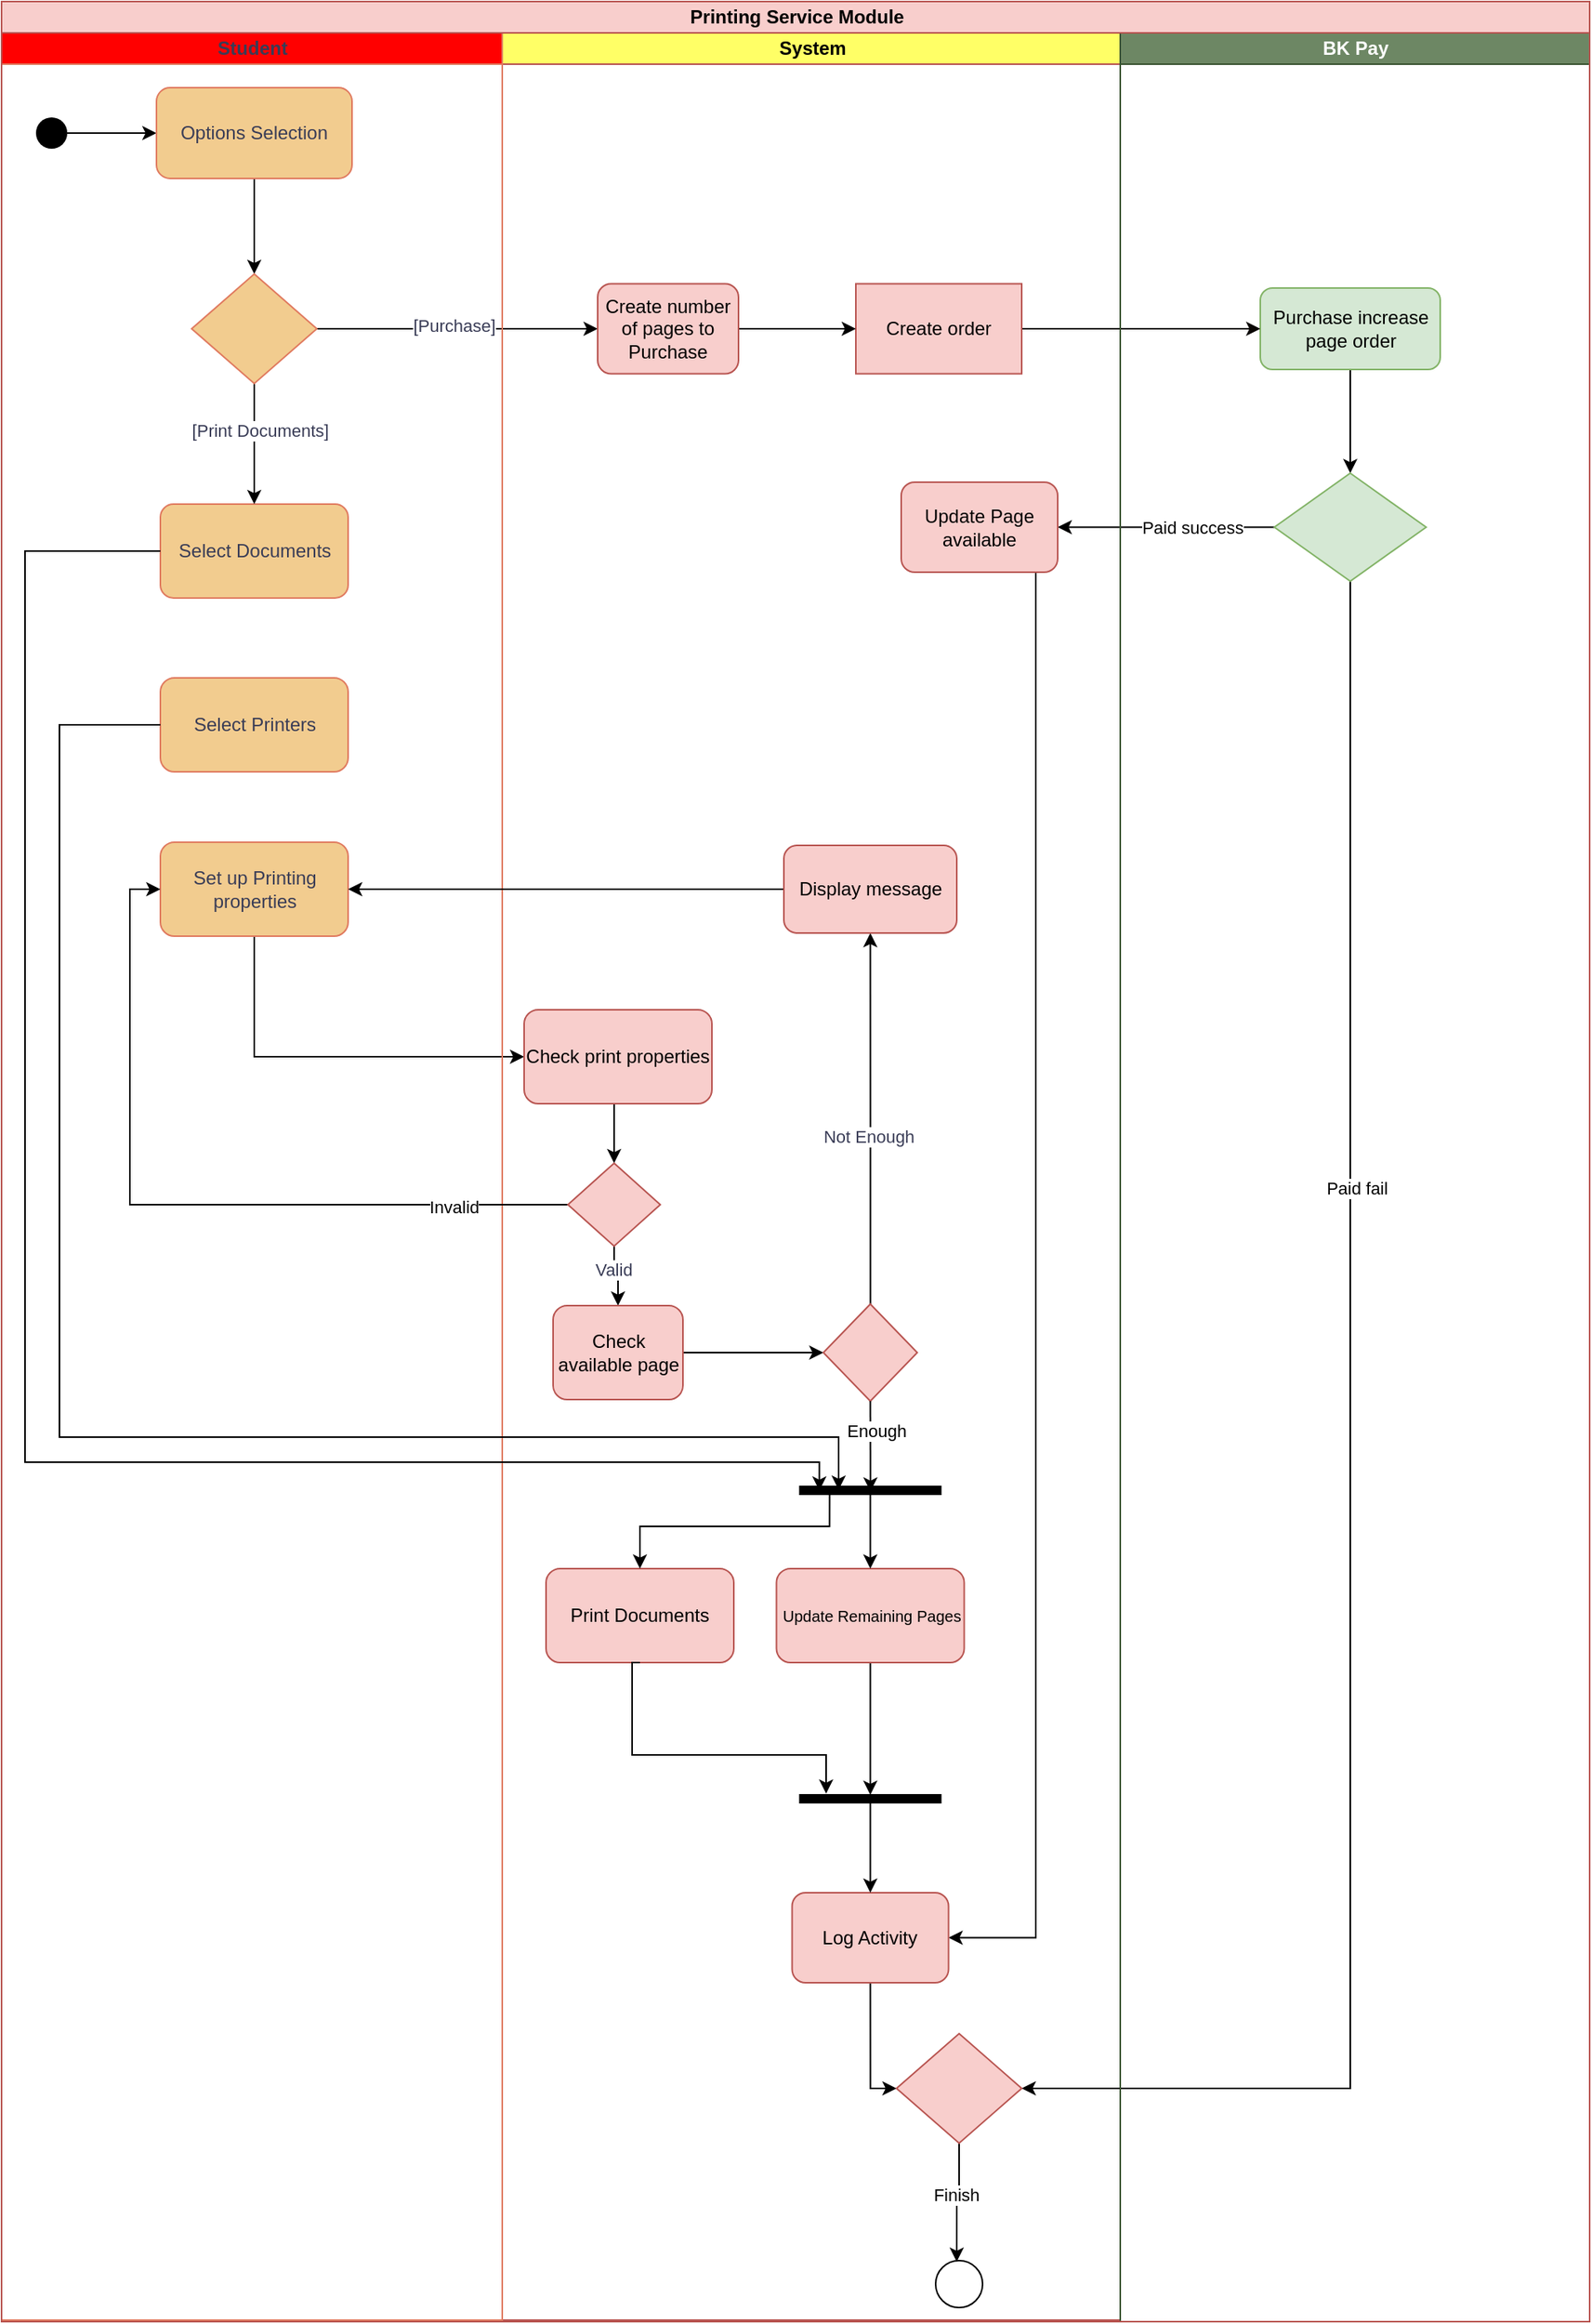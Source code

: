 <mxfile version="24.7.17">
  <diagram id="prtHgNgQTEPvFCAcTncT" name="Page-1">
    <mxGraphModel grid="0" page="1" gridSize="10" guides="1" tooltips="1" connect="1" arrows="1" fold="1" pageScale="1" pageWidth="1169" pageHeight="1654" math="0" shadow="0">
      <root>
        <mxCell id="0" />
        <mxCell id="1" parent="0" />
        <mxCell id="AN-kq-exyotqL5OQ-fnr-7" style="edgeStyle=orthogonalEdgeStyle;rounded=0;orthogonalLoop=1;jettySize=auto;html=1;entryX=0;entryY=0.5;entryDx=0;entryDy=0;" edge="1" parent="1" source="n9ktEe5yNUZy0bc-ptNR-20" target="n9ktEe5yNUZy0bc-ptNR-22">
          <mxGeometry relative="1" as="geometry" />
        </mxCell>
        <mxCell id="n9ktEe5yNUZy0bc-ptNR-20" value="" style="strokeWidth=2;html=1;shape=mxgraph.flowchart.start_2;whiteSpace=wrap;strokeColor=none;fontColor=#393C56;fillColor=#000000;" vertex="1" parent="1">
          <mxGeometry x="73" y="192" width="20" height="20" as="geometry" />
        </mxCell>
        <mxCell id="AN-kq-exyotqL5OQ-fnr-8" style="edgeStyle=orthogonalEdgeStyle;rounded=0;orthogonalLoop=1;jettySize=auto;html=1;entryX=0.5;entryY=0;entryDx=0;entryDy=0;" edge="1" parent="1" source="n9ktEe5yNUZy0bc-ptNR-22" target="n9ktEe5yNUZy0bc-ptNR-25">
          <mxGeometry relative="1" as="geometry" />
        </mxCell>
        <mxCell id="n9ktEe5yNUZy0bc-ptNR-22" value="Options Selection" style="rounded=1;whiteSpace=wrap;html=1;strokeColor=#E07A5F;fontColor=#393C56;fillColor=#F2CC8F;" vertex="1" parent="1">
          <mxGeometry x="150" y="173" width="125" height="58" as="geometry" />
        </mxCell>
        <mxCell id="n9ktEe5yNUZy0bc-ptNR-30" value="" style="edgeStyle=orthogonalEdgeStyle;rounded=0;orthogonalLoop=1;jettySize=auto;html=1;strokeColor=#000000;fontColor=#393C56;fillColor=#F2CC8F;strokeWidth=1;entryX=0;entryY=0.5;entryDx=0;entryDy=0;exitX=1;exitY=0.5;exitDx=0;exitDy=0;" edge="1" parent="1" source="n9ktEe5yNUZy0bc-ptNR-25" target="n9ktEe5yNUZy0bc-ptNR-29">
          <mxGeometry relative="1" as="geometry">
            <Array as="points">
              <mxPoint x="425" y="327" />
              <mxPoint x="425" y="327" />
            </Array>
          </mxGeometry>
        </mxCell>
        <mxCell id="n9ktEe5yNUZy0bc-ptNR-32" value="[Purchase]" style="edgeLabel;html=1;align=center;verticalAlign=middle;resizable=0;points=[];strokeColor=#E07A5F;fontColor=#393C56;fillColor=#F2CC8F;" connectable="0" vertex="1" parent="n9ktEe5yNUZy0bc-ptNR-30">
          <mxGeometry x="-0.532" relative="1" as="geometry">
            <mxPoint x="45" y="-2" as="offset" />
          </mxGeometry>
        </mxCell>
        <mxCell id="n9ktEe5yNUZy0bc-ptNR-27" value="Select Documents" style="rounded=1;whiteSpace=wrap;html=1;fillColor=#F2CC8F;strokeColor=#E07A5F;fontColor=#393C56;arcSize=14;" vertex="1" parent="1">
          <mxGeometry x="152.5" y="439" width="120" height="60" as="geometry" />
        </mxCell>
        <mxCell id="b3z0fCEWwH0nH7quRvht-16" style="edgeStyle=orthogonalEdgeStyle;rounded=0;orthogonalLoop=1;jettySize=auto;html=1;exitX=0.5;exitY=1;exitDx=0;exitDy=0;entryX=0;entryY=0.5;entryDx=0;entryDy=0;" edge="1" parent="1" source="n9ktEe5yNUZy0bc-ptNR-47" target="n9ktEe5yNUZy0bc-ptNR-88">
          <mxGeometry relative="1" as="geometry" />
        </mxCell>
        <mxCell id="n9ktEe5yNUZy0bc-ptNR-47" value="Set up Printing properties" style="rounded=1;whiteSpace=wrap;html=1;fillColor=#F2CC8F;strokeColor=#E07A5F;fontColor=#393C56;" vertex="1" parent="1">
          <mxGeometry x="152.5" y="655" width="120" height="60" as="geometry" />
        </mxCell>
        <mxCell id="n9ktEe5yNUZy0bc-ptNR-54" value="" style="edgeStyle=orthogonalEdgeStyle;rounded=0;orthogonalLoop=1;jettySize=auto;html=1;strokeColor=#000000;fontColor=#393C56;fillColor=#d5e8d4;strokeWidth=1;" edge="1" parent="1" source="n9ktEe5yNUZy0bc-ptNR-51" target="n9ktEe5yNUZy0bc-ptNR-53">
          <mxGeometry relative="1" as="geometry" />
        </mxCell>
        <mxCell id="n9ktEe5yNUZy0bc-ptNR-51" value="Purchase increase page order" style="rounded=1;whiteSpace=wrap;html=1;strokeColor=#82b366;fillColor=#d5e8d4;movable=1;resizable=1;rotatable=1;deletable=1;editable=1;locked=0;connectable=1;" vertex="1" parent="1">
          <mxGeometry x="855.5" y="301" width="115" height="52" as="geometry" />
        </mxCell>
        <mxCell id="n9ktEe5yNUZy0bc-ptNR-52" value="" style="edgeStyle=orthogonalEdgeStyle;rounded=0;orthogonalLoop=1;jettySize=auto;html=1;strokeColor=#0A0604;fontColor=#393C56;fillColor=#f8cecc;entryX=0;entryY=0.5;entryDx=0;entryDy=0;strokeWidth=1;exitX=1;exitY=0.5;exitDx=0;exitDy=0;" edge="1" parent="1" source="n9ktEe5yNUZy0bc-ptNR-39" target="n9ktEe5yNUZy0bc-ptNR-51">
          <mxGeometry relative="1" as="geometry">
            <mxPoint x="584" y="383" as="sourcePoint" />
          </mxGeometry>
        </mxCell>
        <mxCell id="b3z0fCEWwH0nH7quRvht-1" style="edgeStyle=orthogonalEdgeStyle;rounded=0;orthogonalLoop=1;jettySize=auto;html=1;exitX=0;exitY=0.5;exitDx=0;exitDy=0;entryX=1;entryY=0.5;entryDx=0;entryDy=0;" edge="1" parent="1" source="n9ktEe5yNUZy0bc-ptNR-53" target="n9ktEe5yNUZy0bc-ptNR-57">
          <mxGeometry relative="1" as="geometry" />
        </mxCell>
        <mxCell id="b3z0fCEWwH0nH7quRvht-2" value="Paid success" style="edgeLabel;html=1;align=center;verticalAlign=middle;resizable=0;points=[];" vertex="1" connectable="0" parent="b3z0fCEWwH0nH7quRvht-1">
          <mxGeometry x="-0.05" relative="1" as="geometry">
            <mxPoint x="13" as="offset" />
          </mxGeometry>
        </mxCell>
        <mxCell id="b3z0fCEWwH0nH7quRvht-40" style="edgeStyle=orthogonalEdgeStyle;rounded=0;orthogonalLoop=1;jettySize=auto;html=1;exitX=0.5;exitY=1;exitDx=0;exitDy=0;entryX=1;entryY=0.5;entryDx=0;entryDy=0;" edge="1" parent="1" source="n9ktEe5yNUZy0bc-ptNR-53" target="n9ktEe5yNUZy0bc-ptNR-129">
          <mxGeometry relative="1" as="geometry" />
        </mxCell>
        <mxCell id="b3z0fCEWwH0nH7quRvht-41" value="Paid fail" style="edgeLabel;html=1;align=center;verticalAlign=middle;resizable=0;points=[];" connectable="0" vertex="1" parent="b3z0fCEWwH0nH7quRvht-40">
          <mxGeometry x="-0.339" y="4" relative="1" as="geometry">
            <mxPoint as="offset" />
          </mxGeometry>
        </mxCell>
        <mxCell id="n9ktEe5yNUZy0bc-ptNR-53" value="" style="rhombus;whiteSpace=wrap;html=1;strokeColor=#82b366;fillColor=#d5e8d4;" vertex="1" parent="1">
          <mxGeometry x="864.5" y="419.25" width="97" height="69" as="geometry" />
        </mxCell>
        <mxCell id="n9ktEe5yNUZy0bc-ptNR-9" value="System" style="swimlane;startSize=20;html=1;labelBackgroundColor=none;fillColor=#FFFF66;strokeColor=#b85450;movable=0;resizable=0;rotatable=0;deletable=0;editable=0;locked=1;connectable=0;" vertex="1" parent="1">
          <mxGeometry x="371" y="138" width="395" height="1461" as="geometry" />
        </mxCell>
        <mxCell id="n9ktEe5yNUZy0bc-ptNR-10" value="BK Pay" style="swimlane;startSize=20;html=1;labelBackgroundColor=none;fillColor=#6d8764;strokeColor=#3A5431;fontColor=#ffffff;movable=1;resizable=1;rotatable=1;deletable=1;editable=1;locked=0;connectable=1;" vertex="1" parent="1">
          <mxGeometry x="766" y="138" width="300" height="1462" as="geometry" />
        </mxCell>
        <mxCell id="n9ktEe5yNUZy0bc-ptNR-8" value="Student" style="swimlane;startSize=20;html=1;labelBackgroundColor=none;fillColor=#FF0000;strokeColor=#E07A5F;fontColor=#393C56;movable=0;resizable=0;rotatable=0;deletable=0;editable=0;locked=1;connectable=0;" vertex="1" parent="1">
          <mxGeometry x="51" y="138" width="320" height="1461" as="geometry" />
        </mxCell>
        <mxCell id="n9ktEe5yNUZy0bc-ptNR-7" value="Printing Service Module" style="swimlane;childLayout=stackLayout;resizeParent=1;resizeParentMax=0;startSize=20;html=1;labelBackgroundColor=none;fillColor=#f8cecc;strokeColor=#b85450;movable=0;resizable=0;rotatable=0;deletable=0;editable=0;locked=1;connectable=0;container=0;" vertex="1" parent="1">
          <mxGeometry x="51" y="118" width="1015" height="1482" as="geometry" />
        </mxCell>
        <mxCell id="b3z0fCEWwH0nH7quRvht-6" style="edgeStyle=orthogonalEdgeStyle;rounded=0;orthogonalLoop=1;jettySize=auto;html=1;exitX=0.5;exitY=1;exitDx=0;exitDy=0;entryX=1;entryY=0.5;entryDx=0;entryDy=0;" edge="1" parent="1" source="n9ktEe5yNUZy0bc-ptNR-57" target="n9ktEe5yNUZy0bc-ptNR-82">
          <mxGeometry relative="1" as="geometry">
            <Array as="points">
              <mxPoint x="712" y="483" />
              <mxPoint x="712" y="1355" />
            </Array>
          </mxGeometry>
        </mxCell>
        <mxCell id="n9ktEe5yNUZy0bc-ptNR-57" value="Update Page available" style="rounded=1;whiteSpace=wrap;html=1;strokeColor=#b85450;fillColor=#f8cecc;movable=1;resizable=1;rotatable=1;deletable=1;editable=1;locked=0;connectable=1;" vertex="1" parent="1">
          <mxGeometry x="626" y="425" width="100" height="57.5" as="geometry" />
        </mxCell>
        <mxCell id="n9ktEe5yNUZy0bc-ptNR-39" value="Create order" style="rounded=0;whiteSpace=wrap;html=1;strokeColor=#b85450;fillColor=#f8cecc;movable=1;resizable=1;rotatable=1;deletable=1;editable=1;locked=0;connectable=1;" vertex="1" parent="1">
          <mxGeometry x="597" y="298.25" width="106" height="57.5" as="geometry" />
        </mxCell>
        <mxCell id="n9ktEe5yNUZy0bc-ptNR-40" value="" style="edgeStyle=orthogonalEdgeStyle;rounded=0;orthogonalLoop=1;jettySize=auto;html=1;strokeColor=#000000;fontColor=#393C56;fillColor=#F2CC8F;strokeWidth=1;" edge="1" parent="1" source="n9ktEe5yNUZy0bc-ptNR-29" target="n9ktEe5yNUZy0bc-ptNR-39">
          <mxGeometry relative="1" as="geometry" />
        </mxCell>
        <mxCell id="n9ktEe5yNUZy0bc-ptNR-29" value="Create number of pages to Purchase" style="rounded=1;whiteSpace=wrap;html=1;fillColor=#f8cecc;strokeColor=#b85450;movable=1;resizable=1;rotatable=1;deletable=1;editable=1;locked=0;connectable=1;" vertex="1" parent="1">
          <mxGeometry x="432" y="298.25" width="90" height="57.5" as="geometry" />
        </mxCell>
        <mxCell id="b3z0fCEWwH0nH7quRvht-13" style="edgeStyle=orthogonalEdgeStyle;rounded=0;orthogonalLoop=1;jettySize=auto;html=1;exitX=0.5;exitY=1;exitDx=0;exitDy=0;entryX=0;entryY=0.5;entryDx=0;entryDy=0;" edge="1" parent="1" source="n9ktEe5yNUZy0bc-ptNR-82" target="n9ktEe5yNUZy0bc-ptNR-129">
          <mxGeometry relative="1" as="geometry">
            <Array as="points">
              <mxPoint x="606" y="1451" />
            </Array>
          </mxGeometry>
        </mxCell>
        <mxCell id="n9ktEe5yNUZy0bc-ptNR-82" value="Log Activity" style="rounded=1;whiteSpace=wrap;html=1;strokeColor=#b85450;fillColor=#f8cecc;movable=1;resizable=1;rotatable=1;deletable=1;editable=1;locked=0;connectable=1;" vertex="1" parent="1">
          <mxGeometry x="556.25" y="1326" width="100" height="57.5" as="geometry" />
        </mxCell>
        <mxCell id="b3z0fCEWwH0nH7quRvht-20" style="edgeStyle=orthogonalEdgeStyle;rounded=0;orthogonalLoop=1;jettySize=auto;html=1;exitX=0.5;exitY=1;exitDx=0;exitDy=0;entryX=0.5;entryY=0;entryDx=0;entryDy=0;" edge="1" parent="1" source="n9ktEe5yNUZy0bc-ptNR-88" target="n9ktEe5yNUZy0bc-ptNR-90">
          <mxGeometry relative="1" as="geometry" />
        </mxCell>
        <mxCell id="n9ktEe5yNUZy0bc-ptNR-88" value="Check print properties" style="whiteSpace=wrap;html=1;fillColor=#f8cecc;strokeColor=#b85450;rounded=1;" vertex="1" parent="1">
          <mxGeometry x="385" y="762" width="120" height="60" as="geometry" />
        </mxCell>
        <mxCell id="AN-kq-exyotqL5OQ-fnr-16" value="" style="edgeStyle=orthogonalEdgeStyle;rounded=0;orthogonalLoop=1;jettySize=auto;html=1;" edge="1" parent="1" source="n9ktEe5yNUZy0bc-ptNR-90" target="n9ktEe5yNUZy0bc-ptNR-104">
          <mxGeometry relative="1" as="geometry" />
        </mxCell>
        <mxCell id="AN-kq-exyotqL5OQ-fnr-17" value="&lt;span style=&quot;color: rgb(57, 60, 86);&quot;&gt;Valid&lt;/span&gt;" style="edgeLabel;html=1;align=center;verticalAlign=middle;resizable=0;points=[];" connectable="0" vertex="1" parent="AN-kq-exyotqL5OQ-fnr-16">
          <mxGeometry x="-0.4" y="4" relative="1" as="geometry">
            <mxPoint x="-5" y="3" as="offset" />
          </mxGeometry>
        </mxCell>
        <mxCell id="b3z0fCEWwH0nH7quRvht-15" style="edgeStyle=orthogonalEdgeStyle;rounded=0;orthogonalLoop=1;jettySize=auto;html=1;exitX=0;exitY=0.5;exitDx=0;exitDy=0;entryX=0;entryY=0.5;entryDx=0;entryDy=0;" edge="1" parent="1" source="n9ktEe5yNUZy0bc-ptNR-90" target="n9ktEe5yNUZy0bc-ptNR-47">
          <mxGeometry relative="1" as="geometry">
            <Array as="points">
              <mxPoint x="133" y="887" />
              <mxPoint x="133" y="685" />
            </Array>
          </mxGeometry>
        </mxCell>
        <mxCell id="b3z0fCEWwH0nH7quRvht-18" value="Invalid" style="edgeLabel;html=1;align=center;verticalAlign=middle;resizable=0;points=[];" connectable="0" vertex="1" parent="b3z0fCEWwH0nH7quRvht-15">
          <mxGeometry x="-0.708" y="1" relative="1" as="geometry">
            <mxPoint as="offset" />
          </mxGeometry>
        </mxCell>
        <mxCell id="n9ktEe5yNUZy0bc-ptNR-90" value="" style="rhombus;whiteSpace=wrap;html=1;strokeColor=#b85450;fillColor=#f8cecc;" vertex="1" parent="1">
          <mxGeometry x="413" y="860" width="59" height="53" as="geometry" />
        </mxCell>
        <mxCell id="b3z0fCEWwH0nH7quRvht-12" value="" style="edgeStyle=orthogonalEdgeStyle;rounded=0;orthogonalLoop=1;jettySize=auto;html=1;" edge="1" parent="1" source="n9ktEe5yNUZy0bc-ptNR-104" target="n9ktEe5yNUZy0bc-ptNR-107">
          <mxGeometry relative="1" as="geometry" />
        </mxCell>
        <mxCell id="n9ktEe5yNUZy0bc-ptNR-110" value="" style="edgeStyle=orthogonalEdgeStyle;rounded=0;orthogonalLoop=1;jettySize=auto;html=1;strokeColor=#000000;fontColor=#393C56;fillColor=#f8cecc;strokeWidth=1;" edge="1" parent="1" source="n9ktEe5yNUZy0bc-ptNR-107" target="n9ktEe5yNUZy0bc-ptNR-109">
          <mxGeometry relative="1" as="geometry" />
        </mxCell>
        <mxCell id="n9ktEe5yNUZy0bc-ptNR-112" value="Not Enough" style="edgeLabel;html=1;align=center;verticalAlign=middle;resizable=0;points=[];strokeColor=#E07A5F;fontColor=#393C56;fillColor=#F2CC8F;" connectable="0" vertex="1" parent="n9ktEe5yNUZy0bc-ptNR-110">
          <mxGeometry x="-0.098" y="2" relative="1" as="geometry">
            <mxPoint as="offset" />
          </mxGeometry>
        </mxCell>
        <mxCell id="n9ktEe5yNUZy0bc-ptNR-107" value="" style="rhombus;whiteSpace=wrap;html=1;strokeColor=#b85450;fillColor=#f8cecc;" vertex="1" parent="1">
          <mxGeometry x="576.25" y="950" width="60" height="62" as="geometry" />
        </mxCell>
        <mxCell id="b3z0fCEWwH0nH7quRvht-17" style="edgeStyle=orthogonalEdgeStyle;rounded=0;orthogonalLoop=1;jettySize=auto;html=1;exitX=0;exitY=0.5;exitDx=0;exitDy=0;entryX=1;entryY=0.5;entryDx=0;entryDy=0;" edge="1" parent="1" source="n9ktEe5yNUZy0bc-ptNR-109" target="n9ktEe5yNUZy0bc-ptNR-47">
          <mxGeometry relative="1" as="geometry" />
        </mxCell>
        <mxCell id="n9ktEe5yNUZy0bc-ptNR-109" value="Display message" style="rounded=1;whiteSpace=wrap;html=1;fillColor=#f8cecc;strokeColor=#b85450;" vertex="1" parent="1">
          <mxGeometry x="551" y="657" width="110.5" height="56" as="geometry" />
        </mxCell>
        <mxCell id="AN-kq-exyotqL5OQ-fnr-18" style="edgeStyle=orthogonalEdgeStyle;rounded=0;orthogonalLoop=1;jettySize=auto;html=1;entryX=0.476;entryY=0.277;entryDx=0;entryDy=0;entryPerimeter=0;" edge="1" parent="1" source="n9ktEe5yNUZy0bc-ptNR-129" target="n9ktEe5yNUZy0bc-ptNR-130">
          <mxGeometry relative="1" as="geometry" />
        </mxCell>
        <mxCell id="b3z0fCEWwH0nH7quRvht-19" value="Finish" style="edgeLabel;html=1;align=center;verticalAlign=middle;resizable=0;points=[];" vertex="1" connectable="0" parent="AN-kq-exyotqL5OQ-fnr-18">
          <mxGeometry x="-0.158" y="-2" relative="1" as="geometry">
            <mxPoint as="offset" />
          </mxGeometry>
        </mxCell>
        <mxCell id="n9ktEe5yNUZy0bc-ptNR-129" value="" style="rhombus;whiteSpace=wrap;html=1;strokeColor=#b85450;fillColor=#f8cecc;" vertex="1" parent="1">
          <mxGeometry x="623" y="1416" width="80" height="70" as="geometry" />
        </mxCell>
        <mxCell id="n9ktEe5yNUZy0bc-ptNR-113" value="Print Documents" style="rounded=1;whiteSpace=wrap;html=1;fillColor=#f8cecc;strokeColor=#b85450;" vertex="1" parent="1">
          <mxGeometry x="399" y="1119" width="120" height="60" as="geometry" />
        </mxCell>
        <mxCell id="n9ktEe5yNUZy0bc-ptNR-130" value="" style="ellipse;whiteSpace=wrap;html=1;aspect=fixed;strokeColor=default;fillColor=none;gradientColor=none;fillStyle=auto;perimeterSpacing=17;shadow=0;" vertex="1" parent="1">
          <mxGeometry x="648" y="1561" width="30" height="30" as="geometry" />
        </mxCell>
        <mxCell id="AN-kq-exyotqL5OQ-fnr-9" style="edgeStyle=orthogonalEdgeStyle;rounded=0;orthogonalLoop=1;jettySize=auto;html=1;entryX=0.5;entryY=0;entryDx=0;entryDy=0;" edge="1" parent="1" source="n9ktEe5yNUZy0bc-ptNR-25" target="n9ktEe5yNUZy0bc-ptNR-27">
          <mxGeometry relative="1" as="geometry" />
        </mxCell>
        <mxCell id="AN-kq-exyotqL5OQ-fnr-10" value="&lt;span style=&quot;color: rgb(57, 60, 86);&quot;&gt;[Print Documents]&lt;/span&gt;" style="edgeLabel;html=1;align=center;verticalAlign=middle;resizable=0;points=[];" connectable="0" vertex="1" parent="AN-kq-exyotqL5OQ-fnr-9">
          <mxGeometry x="-0.187" y="4" relative="1" as="geometry">
            <mxPoint x="-1" y="-2" as="offset" />
          </mxGeometry>
        </mxCell>
        <mxCell id="n9ktEe5yNUZy0bc-ptNR-25" value="" style="rhombus;whiteSpace=wrap;html=1;strokeColor=#E07A5F;fontColor=#393C56;fillColor=#F2CC8F;" vertex="1" parent="1">
          <mxGeometry x="172.5" y="292" width="80" height="70" as="geometry" />
        </mxCell>
        <mxCell id="b3z0fCEWwH0nH7quRvht-38" value="" style="edgeStyle=orthogonalEdgeStyle;rounded=0;orthogonalLoop=1;jettySize=auto;html=1;" edge="1" parent="1" source="66kOjhKlg9QzN3IeVTge-13" target="b3z0fCEWwH0nH7quRvht-26">
          <mxGeometry relative="1" as="geometry" />
        </mxCell>
        <mxCell id="66kOjhKlg9QzN3IeVTge-13" value="&lt;p style=&quot;line-height: 100%;&quot;&gt;&lt;font style=&quot;font-size: 10px;&quot;&gt;&amp;nbsp;Update Remaining Pages&lt;/font&gt;&lt;/p&gt;" style="rounded=1;whiteSpace=wrap;html=1;fontFamily=Helvetica;fontSize=11;labelBackgroundColor=none;fillColor=#f8cecc;strokeColor=#b85450;verticalAlign=middle;" vertex="1" parent="1">
          <mxGeometry x="546.25" y="1119" width="120" height="60" as="geometry" />
        </mxCell>
        <mxCell id="n9ktEe5yNUZy0bc-ptNR-45" value="Select Printers" style="rounded=1;whiteSpace=wrap;html=1;fillColor=#F2CC8F;strokeColor=#E07A5F;fontColor=#393C56;" vertex="1" parent="1">
          <mxGeometry x="152.5" y="550" width="120" height="60" as="geometry" />
        </mxCell>
        <mxCell id="n9ktEe5yNUZy0bc-ptNR-104" value="Check available page" style="rounded=1;whiteSpace=wrap;html=1;fillColor=#f8cecc;strokeColor=#b85450;" vertex="1" parent="1">
          <mxGeometry x="403.5" y="951" width="83" height="60" as="geometry" />
        </mxCell>
        <mxCell id="b3z0fCEWwH0nH7quRvht-29" style="edgeStyle=orthogonalEdgeStyle;rounded=0;orthogonalLoop=1;jettySize=auto;html=1;entryX=0.5;entryY=0;entryDx=0;entryDy=0;exitX=0.648;exitY=0.789;exitDx=0;exitDy=0;exitPerimeter=0;" edge="1" parent="1" source="HC6WTdqTUnvUWUWs_5I_-8" target="n9ktEe5yNUZy0bc-ptNR-113">
          <mxGeometry relative="1" as="geometry">
            <mxPoint x="565" y="1083" as="sourcePoint" />
            <Array as="points">
              <mxPoint x="580" y="1092" />
              <mxPoint x="459" y="1092" />
            </Array>
          </mxGeometry>
        </mxCell>
        <mxCell id="b3z0fCEWwH0nH7quRvht-30" style="edgeStyle=orthogonalEdgeStyle;rounded=0;orthogonalLoop=1;jettySize=auto;html=1;" edge="1" parent="1" source="HC6WTdqTUnvUWUWs_5I_-8" target="66kOjhKlg9QzN3IeVTge-13">
          <mxGeometry relative="1" as="geometry" />
        </mxCell>
        <mxCell id="HC6WTdqTUnvUWUWs_5I_-8" value="" style="html=1;points=[];perimeter=orthogonalPerimeter;fillColor=strokeColor;rotation=90;" vertex="1" parent="1">
          <mxGeometry x="603.75" y="1024" width="5" height="90" as="geometry" />
        </mxCell>
        <mxCell id="b3z0fCEWwH0nH7quRvht-25" style="edgeStyle=orthogonalEdgeStyle;rounded=0;orthogonalLoop=1;jettySize=auto;html=1;exitX=0.5;exitY=1;exitDx=0;exitDy=0;" edge="1" parent="1" source="66kOjhKlg9QzN3IeVTge-13" target="66kOjhKlg9QzN3IeVTge-13">
          <mxGeometry relative="1" as="geometry" />
        </mxCell>
        <mxCell id="HC6WTdqTUnvUWUWs_5I_-26" style="edgeStyle=orthogonalEdgeStyle;rounded=0;orthogonalLoop=1;jettySize=auto;html=1;entryX=0.5;entryY=0;entryDx=0;entryDy=0;" edge="1" parent="1" source="b3z0fCEWwH0nH7quRvht-26" target="n9ktEe5yNUZy0bc-ptNR-82">
          <mxGeometry relative="1" as="geometry" />
        </mxCell>
        <mxCell id="b3z0fCEWwH0nH7quRvht-26" value="" style="html=1;points=[];perimeter=orthogonalPerimeter;fillColor=strokeColor;rotation=90;" vertex="1" parent="1">
          <mxGeometry x="603.75" y="1221" width="5" height="90" as="geometry" />
        </mxCell>
        <mxCell id="b3z0fCEWwH0nH7quRvht-27" style="edgeStyle=orthogonalEdgeStyle;rounded=0;orthogonalLoop=1;jettySize=auto;html=1;exitX=0.5;exitY=1;exitDx=0;exitDy=0;entryX=0.658;entryY=0.499;entryDx=0;entryDy=0;entryPerimeter=0;" edge="1" parent="1" source="n9ktEe5yNUZy0bc-ptNR-107" target="HC6WTdqTUnvUWUWs_5I_-8">
          <mxGeometry relative="1" as="geometry" />
        </mxCell>
        <mxCell id="b3z0fCEWwH0nH7quRvht-28" value="Enough" style="edgeLabel;html=1;align=center;verticalAlign=middle;resizable=0;points=[];" vertex="1" connectable="0" parent="b3z0fCEWwH0nH7quRvht-27">
          <mxGeometry x="-0.316" y="3" relative="1" as="geometry">
            <mxPoint y="-1" as="offset" />
          </mxGeometry>
        </mxCell>
        <mxCell id="b3z0fCEWwH0nH7quRvht-33" style="edgeStyle=orthogonalEdgeStyle;rounded=0;orthogonalLoop=1;jettySize=auto;html=1;exitX=0.5;exitY=1;exitDx=0;exitDy=0;entryX=-0.163;entryY=0.819;entryDx=0;entryDy=0;entryPerimeter=0;" edge="1" parent="1" source="n9ktEe5yNUZy0bc-ptNR-113" target="b3z0fCEWwH0nH7quRvht-26">
          <mxGeometry relative="1" as="geometry">
            <Array as="points">
              <mxPoint x="454" y="1179" />
              <mxPoint x="454" y="1238" />
              <mxPoint x="578" y="1238" />
              <mxPoint x="578" y="1263" />
            </Array>
          </mxGeometry>
        </mxCell>
        <mxCell id="HC6WTdqTUnvUWUWs_5I_-19" style="edgeStyle=orthogonalEdgeStyle;rounded=0;orthogonalLoop=1;jettySize=auto;html=1;entryX=0.411;entryY=0.73;entryDx=0;entryDy=0;entryPerimeter=0;" edge="1" parent="1" source="n9ktEe5yNUZy0bc-ptNR-45" target="HC6WTdqTUnvUWUWs_5I_-8">
          <mxGeometry relative="1" as="geometry">
            <Array as="points">
              <mxPoint x="88" y="580" />
              <mxPoint x="88" y="1035" />
              <mxPoint x="586" y="1035" />
              <mxPoint x="586" y="1069" />
            </Array>
            <mxPoint x="586" y="1035" as="targetPoint" />
          </mxGeometry>
        </mxCell>
        <mxCell id="HC6WTdqTUnvUWUWs_5I_-24" style="edgeStyle=orthogonalEdgeStyle;rounded=0;orthogonalLoop=1;jettySize=auto;html=1;entryX=0.53;entryY=0.862;entryDx=0;entryDy=0;entryPerimeter=0;" edge="1" parent="1" source="n9ktEe5yNUZy0bc-ptNR-27" target="HC6WTdqTUnvUWUWs_5I_-8">
          <mxGeometry relative="1" as="geometry">
            <Array as="points">
              <mxPoint x="66" y="469" />
              <mxPoint x="66" y="1051" />
              <mxPoint x="574" y="1051" />
            </Array>
          </mxGeometry>
        </mxCell>
      </root>
    </mxGraphModel>
  </diagram>
</mxfile>
